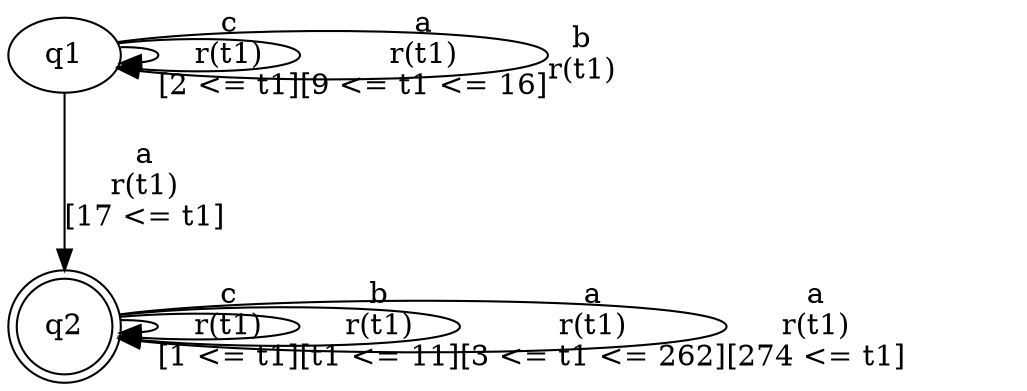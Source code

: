 digraph "tests_1/test46/solution501/solution" {
	q1[label=q1]
	q2[label=q2 shape=doublecircle]
	q1 -> q1[label="c\nr(t1)\n[2 <= t1]"]
	q1 -> q2[label="a\nr(t1)\n[17 <= t1]"]
	q2 -> q2[label="c\nr(t1)\n[1 <= t1]"]
	q2 -> q2[label="b\nr(t1)\n[t1 <= 11]"]
	q2 -> q2[label="a\nr(t1)\n[3 <= t1 <= 262]"]
	q2 -> q2[label="a\nr(t1)\n[274 <= t1]"]
	q1 -> q1[label="a\nr(t1)\n[9 <= t1 <= 16]"]
	q1 -> q1[label="b\nr(t1)\n"]
}
